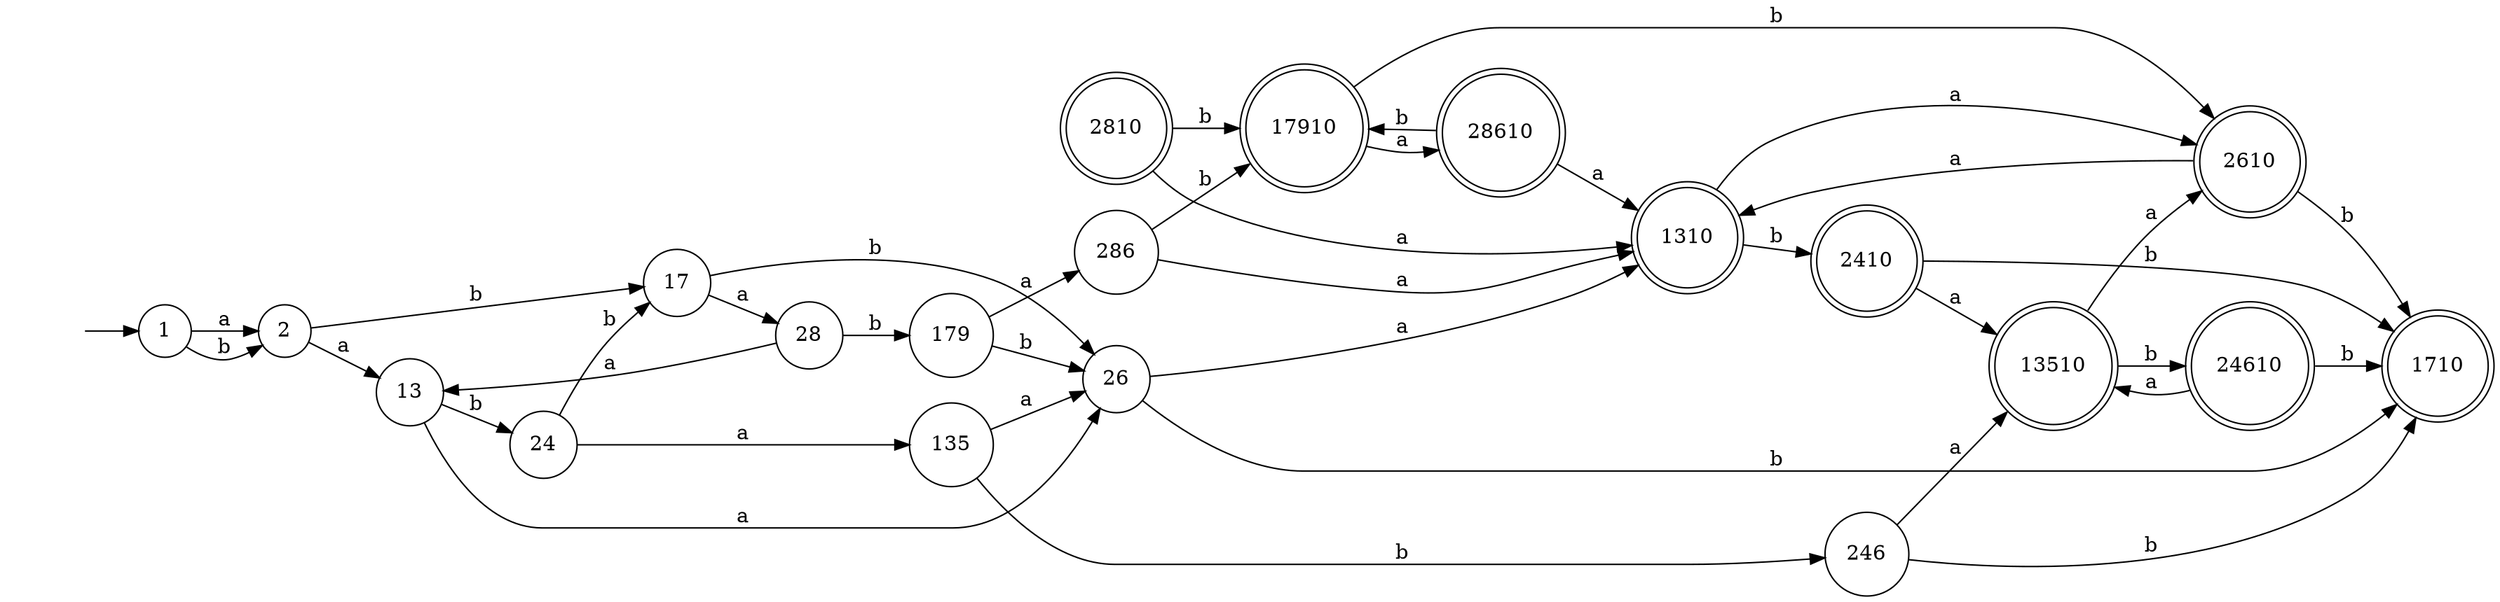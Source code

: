 digraph {
  rankdir=LR;
  node [shape = none, label=""]; 0;
  node [shape = circle, label="1"]; 1;
  node [shape = circle, label="2"]; 2;
  node [shape = circle, label="13"]; 13;
  node [shape = circle, label="17"]; 17;
  node [shape = circle, label="26"]; 26;
  node [shape = circle, label="24"]; 24;
  node [shape = circle, label="28"]; 28;
  node [shape = circle, label="135"]; 135;
  node [shape = circle, label="179"]; 179;
  node [shape = circle, label="246"]; 246;
  node [shape = circle, label="286"]; 286;
  node [shape = doublecircle, label="1310"]; 1310;
  node [shape = doublecircle, label="1710"]; 1710;
  node [shape = doublecircle, label="2610"]; 2610;
  node [shape = doublecircle, label="2410"]; 2410;
  node [shape = doublecircle, label="2810"]; 2810;
  node [shape = doublecircle, label="13510"]; 13510;
  node [shape = doublecircle, label="17910"]; 17910;
  node [shape = doublecircle, label="24610"]; 24610;
  node [shape = doublecircle, label="28610"]; 28610;
  0 -> 1 [label=""]
  1 -> 2 [label = "a"];
  1 -> 2 [label = "b"];
  2 -> 13 [label = "a"];
  2 -> 17 [label = "b"];
  13 -> 26 [label = "a"];
  13 -> 24 [label = "b"];
  17 -> 28 [label = "a"];
  17 -> 26 [label = "b"];
  26 -> 1310 [label = "a"];
  26 -> 1710 [label = "b"];
  24 -> 135 [label = "a"];
  24 -> 17 [label = "b"];
  28 -> 13 [label = "a"];
  28 -> 179 [label = "b"];
  1310 -> 2610 [label = "a"];
  1310 -> 2410 [label = "b"];
  135 -> 26 [label = "a"];
  135 -> 246 [label = "b"];
  179 -> 286 [label = "a"];
  179 -> 26 [label = "b"];
  246 -> 13510 [label = "a"];
  246 -> 1710 [label = "b"];
  286 -> 1310 [label = "a"];
  286 -> 17910 [label = "b"];
  2610 -> 1310 [label = "a"];
  2610 -> 1710 [label = "b"];
  2410 -> 13510 [label = "a"];
  2410 -> 1710 [label = "b"];
  2810 -> 1310 [label = "a"];
  2810 -> 17910 [label = "b"];
  13510 -> 2610 [label = "a"];
  13510 -> 24610 [label = "b"];
  17910 -> 28610 [label = "a"];
  17910 -> 2610 [label = "b"];
  24610 -> 13510 [label = "a"];
  24610 -> 1710 [label = "b"];
  28610 -> 1310 [label = "a"];
  28610 -> 17910 [label = "b"];
}
